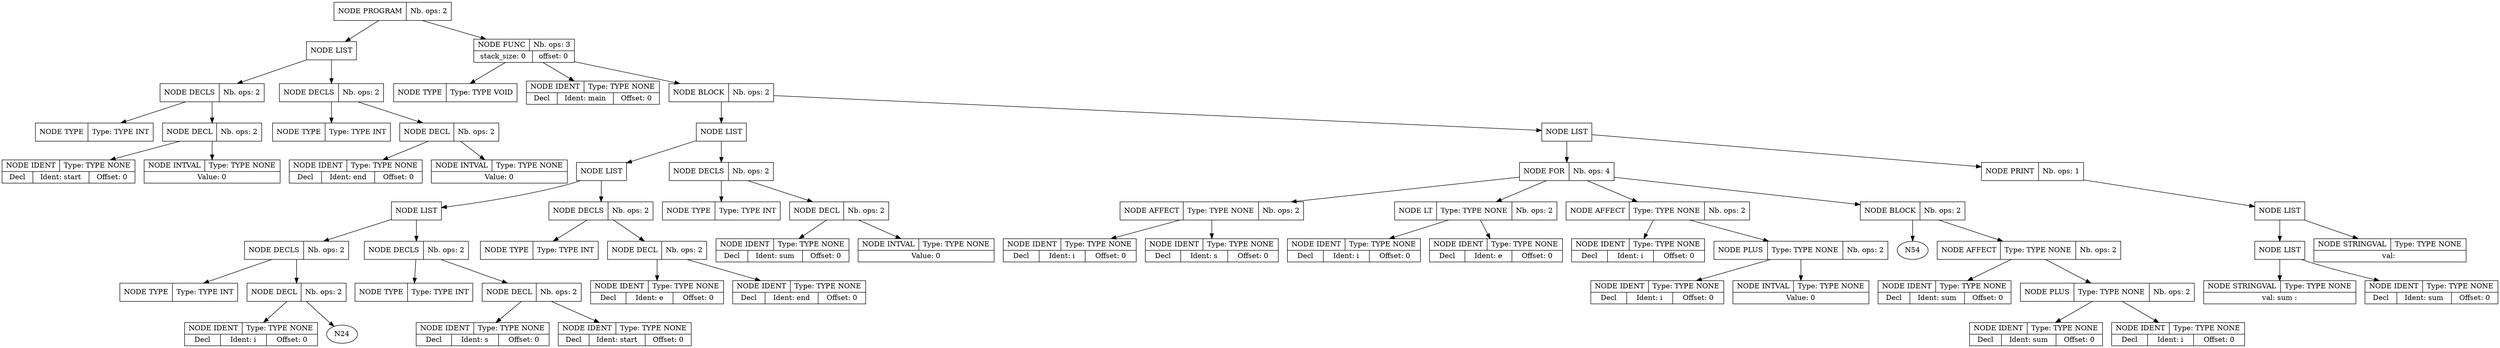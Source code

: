 digraph global_vars {
    N1 [shape=record, label="{{NODE PROGRAM|Nb. ops: 2}}"];
    N2 [shape=record, label="{{NODE LIST}}"];
    N3 [shape=record, label="{{NODE DECLS|Nb. ops: 2}}"];
    N4 [shape=record, label="{{NODE TYPE|Type: TYPE INT}}"];
    edge[tailclip=true];
    N3 -> N4
    N5 [shape=record, label="{{NODE DECL|Nb. ops: 2}}"];
    N6 [shape=record, label="{{NODE IDENT|Type: TYPE NONE}|{<decl>Decl      |Ident: start|Offset: 0}}"];
    edge[tailclip=true];
    N5 -> N6
    N7 [shape=record, label="{{NODE INTVAL|Type: TYPE NONE}|{Value: 0}}"];
    edge[tailclip=true];
    N5 -> N7
    edge[tailclip=true];
    N3 -> N5
    edge[tailclip=true];
    N2 -> N3
    N8 [shape=record, label="{{NODE DECLS|Nb. ops: 2}}"];
    N9 [shape=record, label="{{NODE TYPE|Type: TYPE INT}}"];
    edge[tailclip=true];
    N8 -> N9
    N10 [shape=record, label="{{NODE DECL|Nb. ops: 2}}"];
    N11 [shape=record, label="{{NODE IDENT|Type: TYPE NONE}|{<decl>Decl      |Ident: end|Offset: 0}}"];
    edge[tailclip=true];
    N10 -> N11
    N12 [shape=record, label="{{NODE INTVAL|Type: TYPE NONE}|{Value: 0}}"];
    edge[tailclip=true];
    N10 -> N12
    edge[tailclip=true];
    N8 -> N10
    edge[tailclip=true];
    N2 -> N8
    edge[tailclip=true];
    N1 -> N2
    N13 [shape=record, label="{{NODE FUNC|Nb. ops: 3}|{stack_size: 0|offset: 0}}"];
    N14 [shape=record, label="{{NODE TYPE|Type: TYPE VOID}}"];
    edge[tailclip=true];
    N13 -> N14
    N15 [shape=record, label="{{NODE IDENT|Type: TYPE NONE}|{<decl>Decl      |Ident: main|Offset: 0}}"];
    edge[tailclip=true];
    N13 -> N15
    N16 [shape=record, label="{{NODE BLOCK|Nb. ops: 2}}"];
    N17 [shape=record, label="{{NODE LIST}}"];
    N18 [shape=record, label="{{NODE LIST}}"];
    N19 [shape=record, label="{{NODE LIST}}"];
    N20 [shape=record, label="{{NODE DECLS|Nb. ops: 2}}"];
    N21 [shape=record, label="{{NODE TYPE|Type: TYPE INT}}"];
    edge[tailclip=true];
    N20 -> N21
    N22 [shape=record, label="{{NODE DECL|Nb. ops: 2}}"];
    N23 [shape=record, label="{{NODE IDENT|Type: TYPE NONE}|{<decl>Decl      |Ident: i|Offset: 0}}"];
    edge[tailclip=true];
    N22 -> N23
    edge[tailclip=true];
    N22 -> N24
    edge[tailclip=true];
    N20 -> N22
    edge[tailclip=true];
    N19 -> N20
    N25 [shape=record, label="{{NODE DECLS|Nb. ops: 2}}"];
    N26 [shape=record, label="{{NODE TYPE|Type: TYPE INT}}"];
    edge[tailclip=true];
    N25 -> N26
    N27 [shape=record, label="{{NODE DECL|Nb. ops: 2}}"];
    N28 [shape=record, label="{{NODE IDENT|Type: TYPE NONE}|{<decl>Decl      |Ident: s|Offset: 0}}"];
    edge[tailclip=true];
    N27 -> N28
    N29 [shape=record, label="{{NODE IDENT|Type: TYPE NONE}|{<decl>Decl      |Ident: start|Offset: 0}}"];
    edge[tailclip=true];
    N27 -> N29
    edge[tailclip=true];
    N25 -> N27
    edge[tailclip=true];
    N19 -> N25
    edge[tailclip=true];
    N18 -> N19
    N30 [shape=record, label="{{NODE DECLS|Nb. ops: 2}}"];
    N31 [shape=record, label="{{NODE TYPE|Type: TYPE INT}}"];
    edge[tailclip=true];
    N30 -> N31
    N32 [shape=record, label="{{NODE DECL|Nb. ops: 2}}"];
    N33 [shape=record, label="{{NODE IDENT|Type: TYPE NONE}|{<decl>Decl      |Ident: e|Offset: 0}}"];
    edge[tailclip=true];
    N32 -> N33
    N34 [shape=record, label="{{NODE IDENT|Type: TYPE NONE}|{<decl>Decl      |Ident: end|Offset: 0}}"];
    edge[tailclip=true];
    N32 -> N34
    edge[tailclip=true];
    N30 -> N32
    edge[tailclip=true];
    N18 -> N30
    edge[tailclip=true];
    N17 -> N18
    N35 [shape=record, label="{{NODE DECLS|Nb. ops: 2}}"];
    N36 [shape=record, label="{{NODE TYPE|Type: TYPE INT}}"];
    edge[tailclip=true];
    N35 -> N36
    N37 [shape=record, label="{{NODE DECL|Nb. ops: 2}}"];
    N38 [shape=record, label="{{NODE IDENT|Type: TYPE NONE}|{<decl>Decl      |Ident: sum|Offset: 0}}"];
    edge[tailclip=true];
    N37 -> N38
    N39 [shape=record, label="{{NODE INTVAL|Type: TYPE NONE}|{Value: 0}}"];
    edge[tailclip=true];
    N37 -> N39
    edge[tailclip=true];
    N35 -> N37
    edge[tailclip=true];
    N17 -> N35
    edge[tailclip=true];
    N16 -> N17
    N40 [shape=record, label="{{NODE LIST}}"];
    N41 [shape=record, label="{{NODE FOR|Nb. ops: 4}}"];
    N42 [shape=record, label="{{NODE AFFECT|Type: TYPE NONE|Nb. ops: 2}}"];
    N43 [shape=record, label="{{NODE IDENT|Type: TYPE NONE}|{<decl>Decl      |Ident: i|Offset: 0}}"];
    edge[tailclip=true];
    N42 -> N43
    N44 [shape=record, label="{{NODE IDENT|Type: TYPE NONE}|{<decl>Decl      |Ident: s|Offset: 0}}"];
    edge[tailclip=true];
    N42 -> N44
    edge[tailclip=true];
    N41 -> N42
    N45 [shape=record, label="{{NODE LT|Type: TYPE NONE|Nb. ops: 2}}"];
    N46 [shape=record, label="{{NODE IDENT|Type: TYPE NONE}|{<decl>Decl      |Ident: i|Offset: 0}}"];
    edge[tailclip=true];
    N45 -> N46
    N47 [shape=record, label="{{NODE IDENT|Type: TYPE NONE}|{<decl>Decl      |Ident: e|Offset: 0}}"];
    edge[tailclip=true];
    N45 -> N47
    edge[tailclip=true];
    N41 -> N45
    N48 [shape=record, label="{{NODE AFFECT|Type: TYPE NONE|Nb. ops: 2}}"];
    N49 [shape=record, label="{{NODE IDENT|Type: TYPE NONE}|{<decl>Decl      |Ident: i|Offset: 0}}"];
    edge[tailclip=true];
    N48 -> N49
    N50 [shape=record, label="{{NODE PLUS|Type: TYPE NONE|Nb. ops: 2}}"];
    N51 [shape=record, label="{{NODE IDENT|Type: TYPE NONE}|{<decl>Decl      |Ident: i|Offset: 0}}"];
    edge[tailclip=true];
    N50 -> N51
    N52 [shape=record, label="{{NODE INTVAL|Type: TYPE NONE}|{Value: 0}}"];
    edge[tailclip=true];
    N50 -> N52
    edge[tailclip=true];
    N48 -> N50
    edge[tailclip=true];
    N41 -> N48
    N53 [shape=record, label="{{NODE BLOCK|Nb. ops: 2}}"];
    edge[tailclip=true];
    N53 -> N54
    N55 [shape=record, label="{{NODE AFFECT|Type: TYPE NONE|Nb. ops: 2}}"];
    N56 [shape=record, label="{{NODE IDENT|Type: TYPE NONE}|{<decl>Decl      |Ident: sum|Offset: 0}}"];
    edge[tailclip=true];
    N55 -> N56
    N57 [shape=record, label="{{NODE PLUS|Type: TYPE NONE|Nb. ops: 2}}"];
    N58 [shape=record, label="{{NODE IDENT|Type: TYPE NONE}|{<decl>Decl      |Ident: sum|Offset: 0}}"];
    edge[tailclip=true];
    N57 -> N58
    N59 [shape=record, label="{{NODE IDENT|Type: TYPE NONE}|{<decl>Decl      |Ident: i|Offset: 0}}"];
    edge[tailclip=true];
    N57 -> N59
    edge[tailclip=true];
    N55 -> N57
    edge[tailclip=true];
    N53 -> N55
    edge[tailclip=true];
    N41 -> N53
    edge[tailclip=true];
    N40 -> N41
    N60 [shape=record, label="{{NODE PRINT|Nb. ops: 1}}"];
    N61 [shape=record, label="{{NODE LIST}}"];
    N62 [shape=record, label="{{NODE LIST}}"];
    N63 [shape=record, label="{{NODE STRINGVAL|Type: TYPE NONE}|{val: sum : }}"];
    edge[tailclip=true];
    N62 -> N63
    N64 [shape=record, label="{{NODE IDENT|Type: TYPE NONE}|{<decl>Decl      |Ident: sum|Offset: 0}}"];
    edge[tailclip=true];
    N62 -> N64
    edge[tailclip=true];
    N61 -> N62
    N65 [shape=record, label="{{NODE STRINGVAL|Type: TYPE NONE}|{val: \n}}"];
    edge[tailclip=true];
    N61 -> N65
    edge[tailclip=true];
    N60 -> N61
    edge[tailclip=true];
    N40 -> N60
    edge[tailclip=true];
    N16 -> N40
    edge[tailclip=true];
    N13 -> N16
    edge[tailclip=true];
    N1 -> N13
}